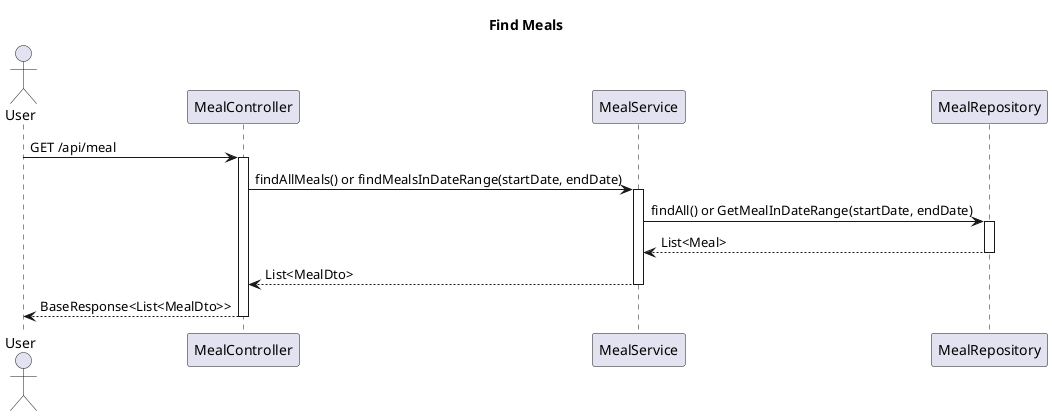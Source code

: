 @startuml
'https://plantuml.com/use-case-diagram

title Find Meals

actor "User" as user

user -> MealController : GET /api/meal
activate MealController

MealController -> MealService : findAllMeals() or findMealsInDateRange(startDate, endDate)
activate MealService

MealService -> MealRepository : findAll() or GetMealInDateRange(startDate, endDate)
activate MealRepository

MealRepository --> MealService : List<Meal>
deactivate MealRepository

MealService --> MealController : List<MealDto>
deactivate MealService

MealController --> user : BaseResponse<List<MealDto>>
deactivate MealController

@enduml